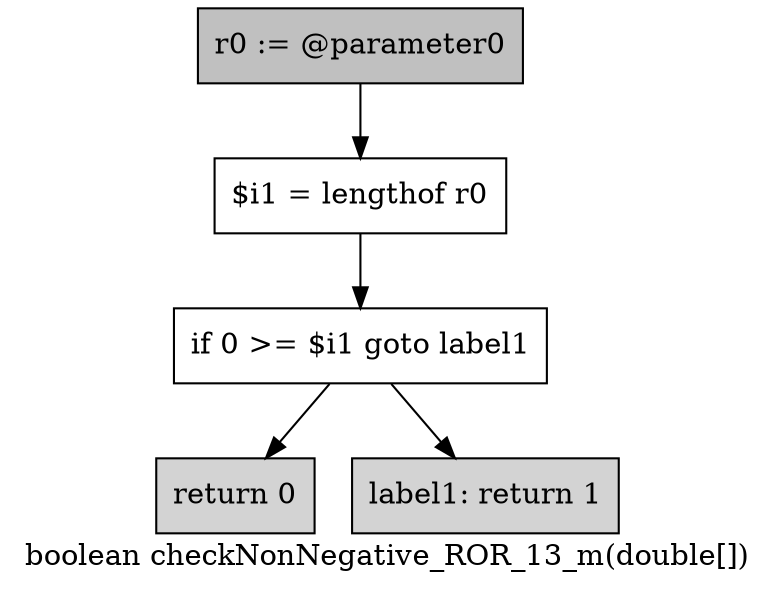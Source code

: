 digraph "boolean checkNonNegative_ROR_13_m(double[])" {
    label="boolean checkNonNegative_ROR_13_m(double[])";
    node [shape=box];
    "0" [style=filled,fillcolor=gray,label="r0 := @parameter0",];
    "1" [label="$i1 = lengthof r0",];
    "0"->"1";
    "2" [label="if 0 >= $i1 goto label1",];
    "1"->"2";
    "3" [style=filled,fillcolor=lightgray,label="return 0",];
    "2"->"3";
    "4" [style=filled,fillcolor=lightgray,label="label1: return 1",];
    "2"->"4";
}
